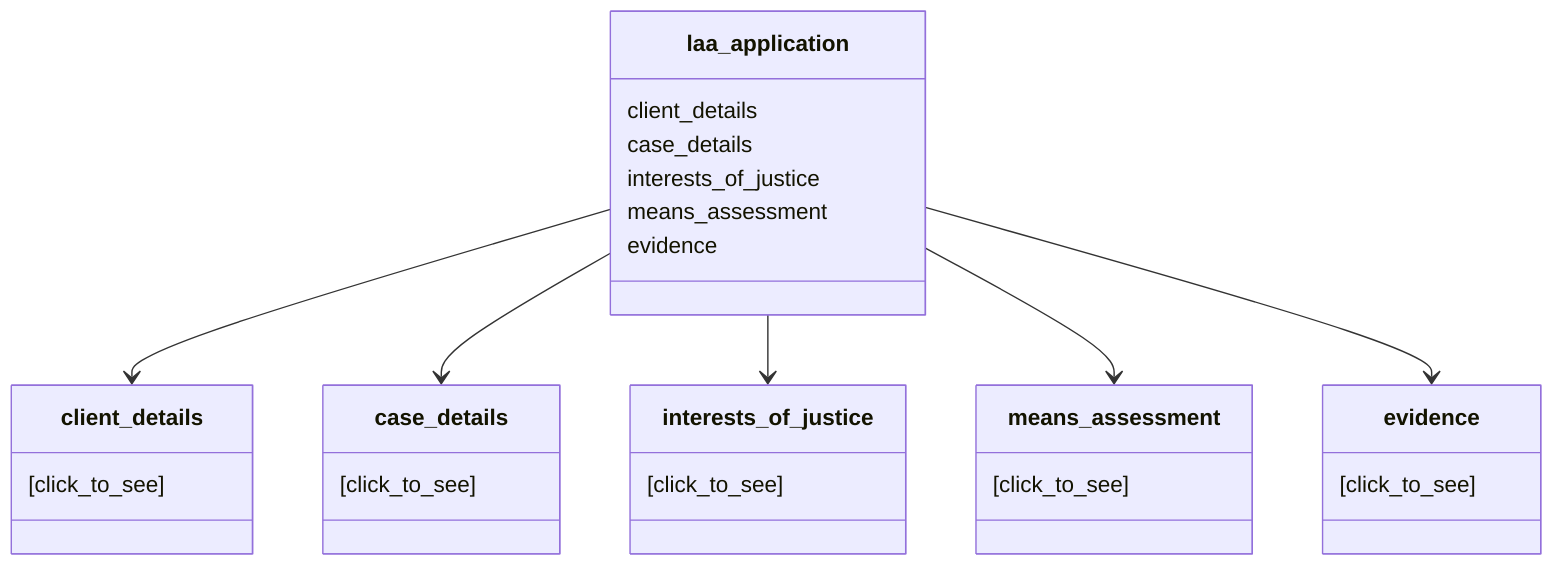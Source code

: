 classDiagram
  laa_application --> client_details
  class client_details {
    [click_to_see]
  }

  laa_application --> case_details
  class case_details {
    [click_to_see]
  }

  laa_application --> interests_of_justice
  class interests_of_justice {
    [click_to_see]
  }

  laa_application --> means_assessment
  class means_assessment {
    [click_to_see]
  }

  laa_application --> evidence
  class evidence {
    [click_to_see]
  }

  laa_application: client_details
  laa_application: case_details
  laa_application: interests_of_justice
  laa_application: means_assessment
  laa_application: evidence

  click client_details href "https://raw.githubusercontent.com/ministryofjustice/laa-schemas/main/prototyping/criminal-legal-aid/diagrams/client_details.svg" "Click to see client_details"
  click case_details href "https://raw.githubusercontent.com/ministryofjustice/laa-schemas/main/prototyping/criminal-legal-aid/diagrams/case_details.svg" "Click to see case_details"
  click interests_of_justice href "https://raw.githubusercontent.com/ministryofjustice/laa-schemas/main/prototyping/criminal-legal-aid/diagrams/interests_of_justice.svg" "Click to see interests_of_justice"
  click means_assessment href "https://raw.githubusercontent.com/ministryofjustice/laa-schemas/main/prototyping/criminal-legal-aid/diagrams/means_assessment.svg" "Click to see means_assessment"
  click evidence href "https://raw.githubusercontent.com/ministryofjustice/laa-schemas/main/prototyping/criminal-legal-aid/diagrams/evidence.svg" "Click to see evidence"